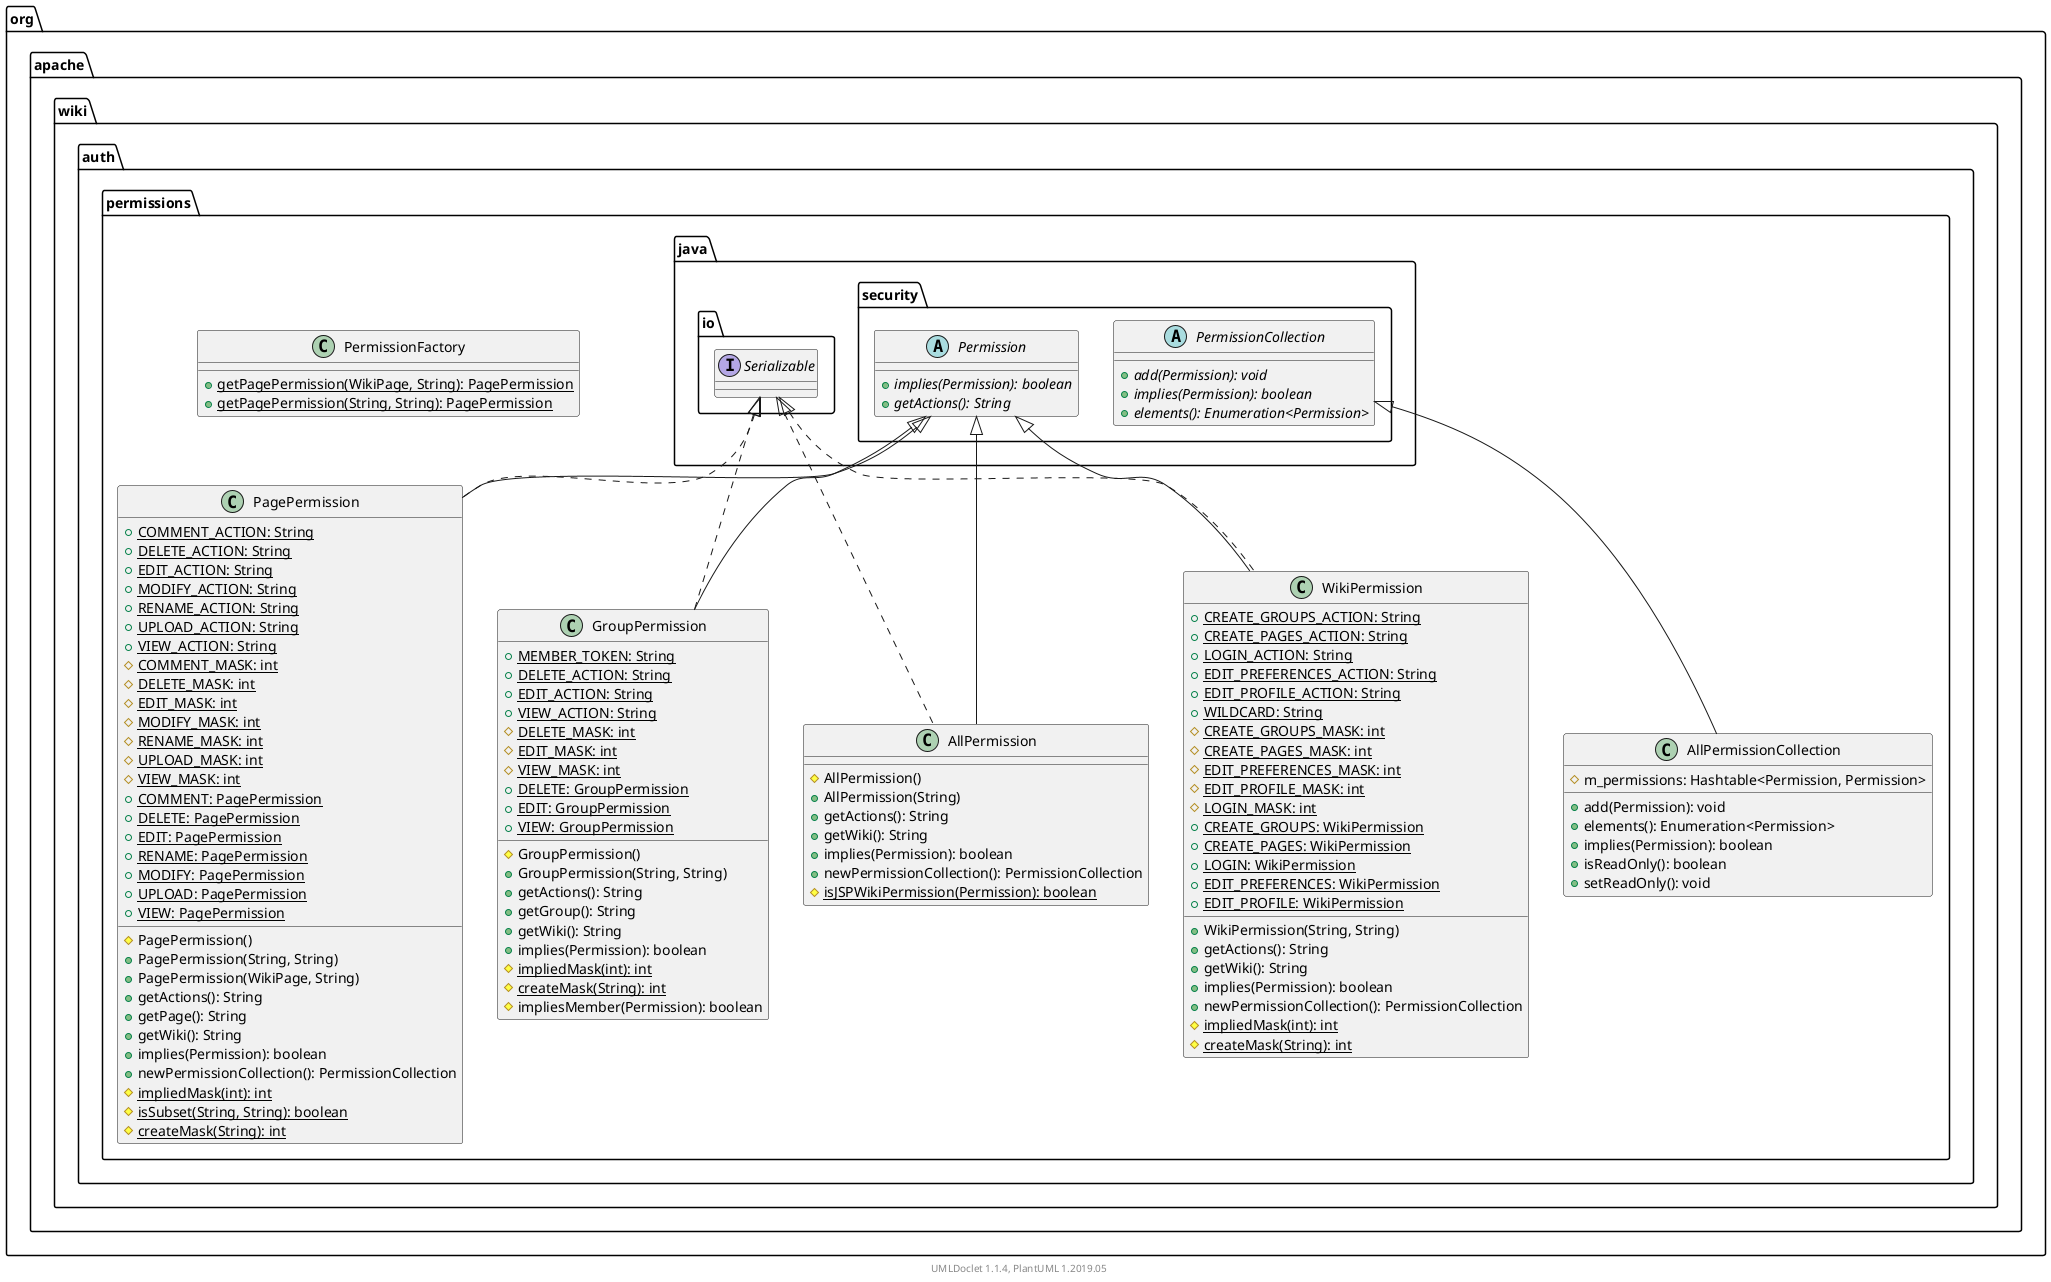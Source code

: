 @startuml

    namespace org.apache.wiki.auth.permissions {

        class AllPermission [[AllPermission.html]] {
            #AllPermission()
            +AllPermission(String)
            +getActions(): String
            +getWiki(): String
            +implies(Permission): boolean
            +newPermissionCollection(): PermissionCollection
            {static} #isJSPWikiPermission(Permission): boolean
        }

        class AllPermissionCollection [[AllPermissionCollection.html]] {
            #m_permissions: Hashtable<Permission, Permission>
            +add(Permission): void
            +elements(): Enumeration<Permission>
            +implies(Permission): boolean
            +isReadOnly(): boolean
            +setReadOnly(): void
        }

        class PermissionFactory [[PermissionFactory.html]] {
            {static} +getPagePermission(WikiPage, String): PagePermission
            {static} +getPagePermission(String, String): PagePermission
        }

        class WikiPermission [[WikiPermission.html]] {
            {static} +CREATE_GROUPS_ACTION: String
            {static} +CREATE_PAGES_ACTION: String
            {static} +LOGIN_ACTION: String
            {static} +EDIT_PREFERENCES_ACTION: String
            {static} +EDIT_PROFILE_ACTION: String
            {static} +WILDCARD: String
            {static} #CREATE_GROUPS_MASK: int
            {static} #CREATE_PAGES_MASK: int
            {static} #EDIT_PREFERENCES_MASK: int
            {static} #EDIT_PROFILE_MASK: int
            {static} #LOGIN_MASK: int
            {static} +CREATE_GROUPS: WikiPermission
            {static} +CREATE_PAGES: WikiPermission
            {static} +LOGIN: WikiPermission
            {static} +EDIT_PREFERENCES: WikiPermission
            {static} +EDIT_PROFILE: WikiPermission
            +WikiPermission(String, String)
            +getActions(): String
            +getWiki(): String
            +implies(Permission): boolean
            +newPermissionCollection(): PermissionCollection
            {static} #impliedMask(int): int
            {static} #createMask(String): int
        }

        class PagePermission [[PagePermission.html]] {
            {static} +COMMENT_ACTION: String
            {static} +DELETE_ACTION: String
            {static} +EDIT_ACTION: String
            {static} +MODIFY_ACTION: String
            {static} +RENAME_ACTION: String
            {static} +UPLOAD_ACTION: String
            {static} +VIEW_ACTION: String
            {static} #COMMENT_MASK: int
            {static} #DELETE_MASK: int
            {static} #EDIT_MASK: int
            {static} #MODIFY_MASK: int
            {static} #RENAME_MASK: int
            {static} #UPLOAD_MASK: int
            {static} #VIEW_MASK: int
            {static} +COMMENT: PagePermission
            {static} +DELETE: PagePermission
            {static} +EDIT: PagePermission
            {static} +RENAME: PagePermission
            {static} +MODIFY: PagePermission
            {static} +UPLOAD: PagePermission
            {static} +VIEW: PagePermission
            #PagePermission()
            +PagePermission(String, String)
            +PagePermission(WikiPage, String)
            +getActions(): String
            +getPage(): String
            +getWiki(): String
            +implies(Permission): boolean
            +newPermissionCollection(): PermissionCollection
            {static} #impliedMask(int): int
            {static} #isSubset(String, String): boolean
            {static} #createMask(String): int
        }

        class GroupPermission [[GroupPermission.html]] {
            {static} +MEMBER_TOKEN: String
            {static} +DELETE_ACTION: String
            {static} +EDIT_ACTION: String
            {static} +VIEW_ACTION: String
            {static} #DELETE_MASK: int
            {static} #EDIT_MASK: int
            {static} #VIEW_MASK: int
            {static} +DELETE: GroupPermission
            {static} +EDIT: GroupPermission
            {static} +VIEW: GroupPermission
            #GroupPermission()
            +GroupPermission(String, String)
            +getActions(): String
            +getGroup(): String
            +getWiki(): String
            +implies(Permission): boolean
            {static} #impliedMask(int): int
            {static} #createMask(String): int
            #impliesMember(Permission): boolean
        }

        abstract class java.security.Permission {
            {abstract} +implies(Permission): boolean
            {abstract} +getActions(): String
        }
        java.security.Permission <|-- AllPermission

        interface java.io.Serializable
        java.io.Serializable <|.. AllPermission

        abstract class java.security.PermissionCollection {
            {abstract} +add(Permission): void
            {abstract} +implies(Permission): boolean
            {abstract} +elements(): Enumeration<Permission>
        }
        java.security.PermissionCollection <|-- AllPermissionCollection

        java.security.Permission <|-- WikiPermission

        java.io.Serializable <|.. WikiPermission

        java.security.Permission <|-- PagePermission

        java.io.Serializable <|.. PagePermission

        java.security.Permission <|-- GroupPermission

        java.io.Serializable <|.. GroupPermission

    }


    center footer UMLDoclet 1.1.4, PlantUML 1.2019.05
@enduml
